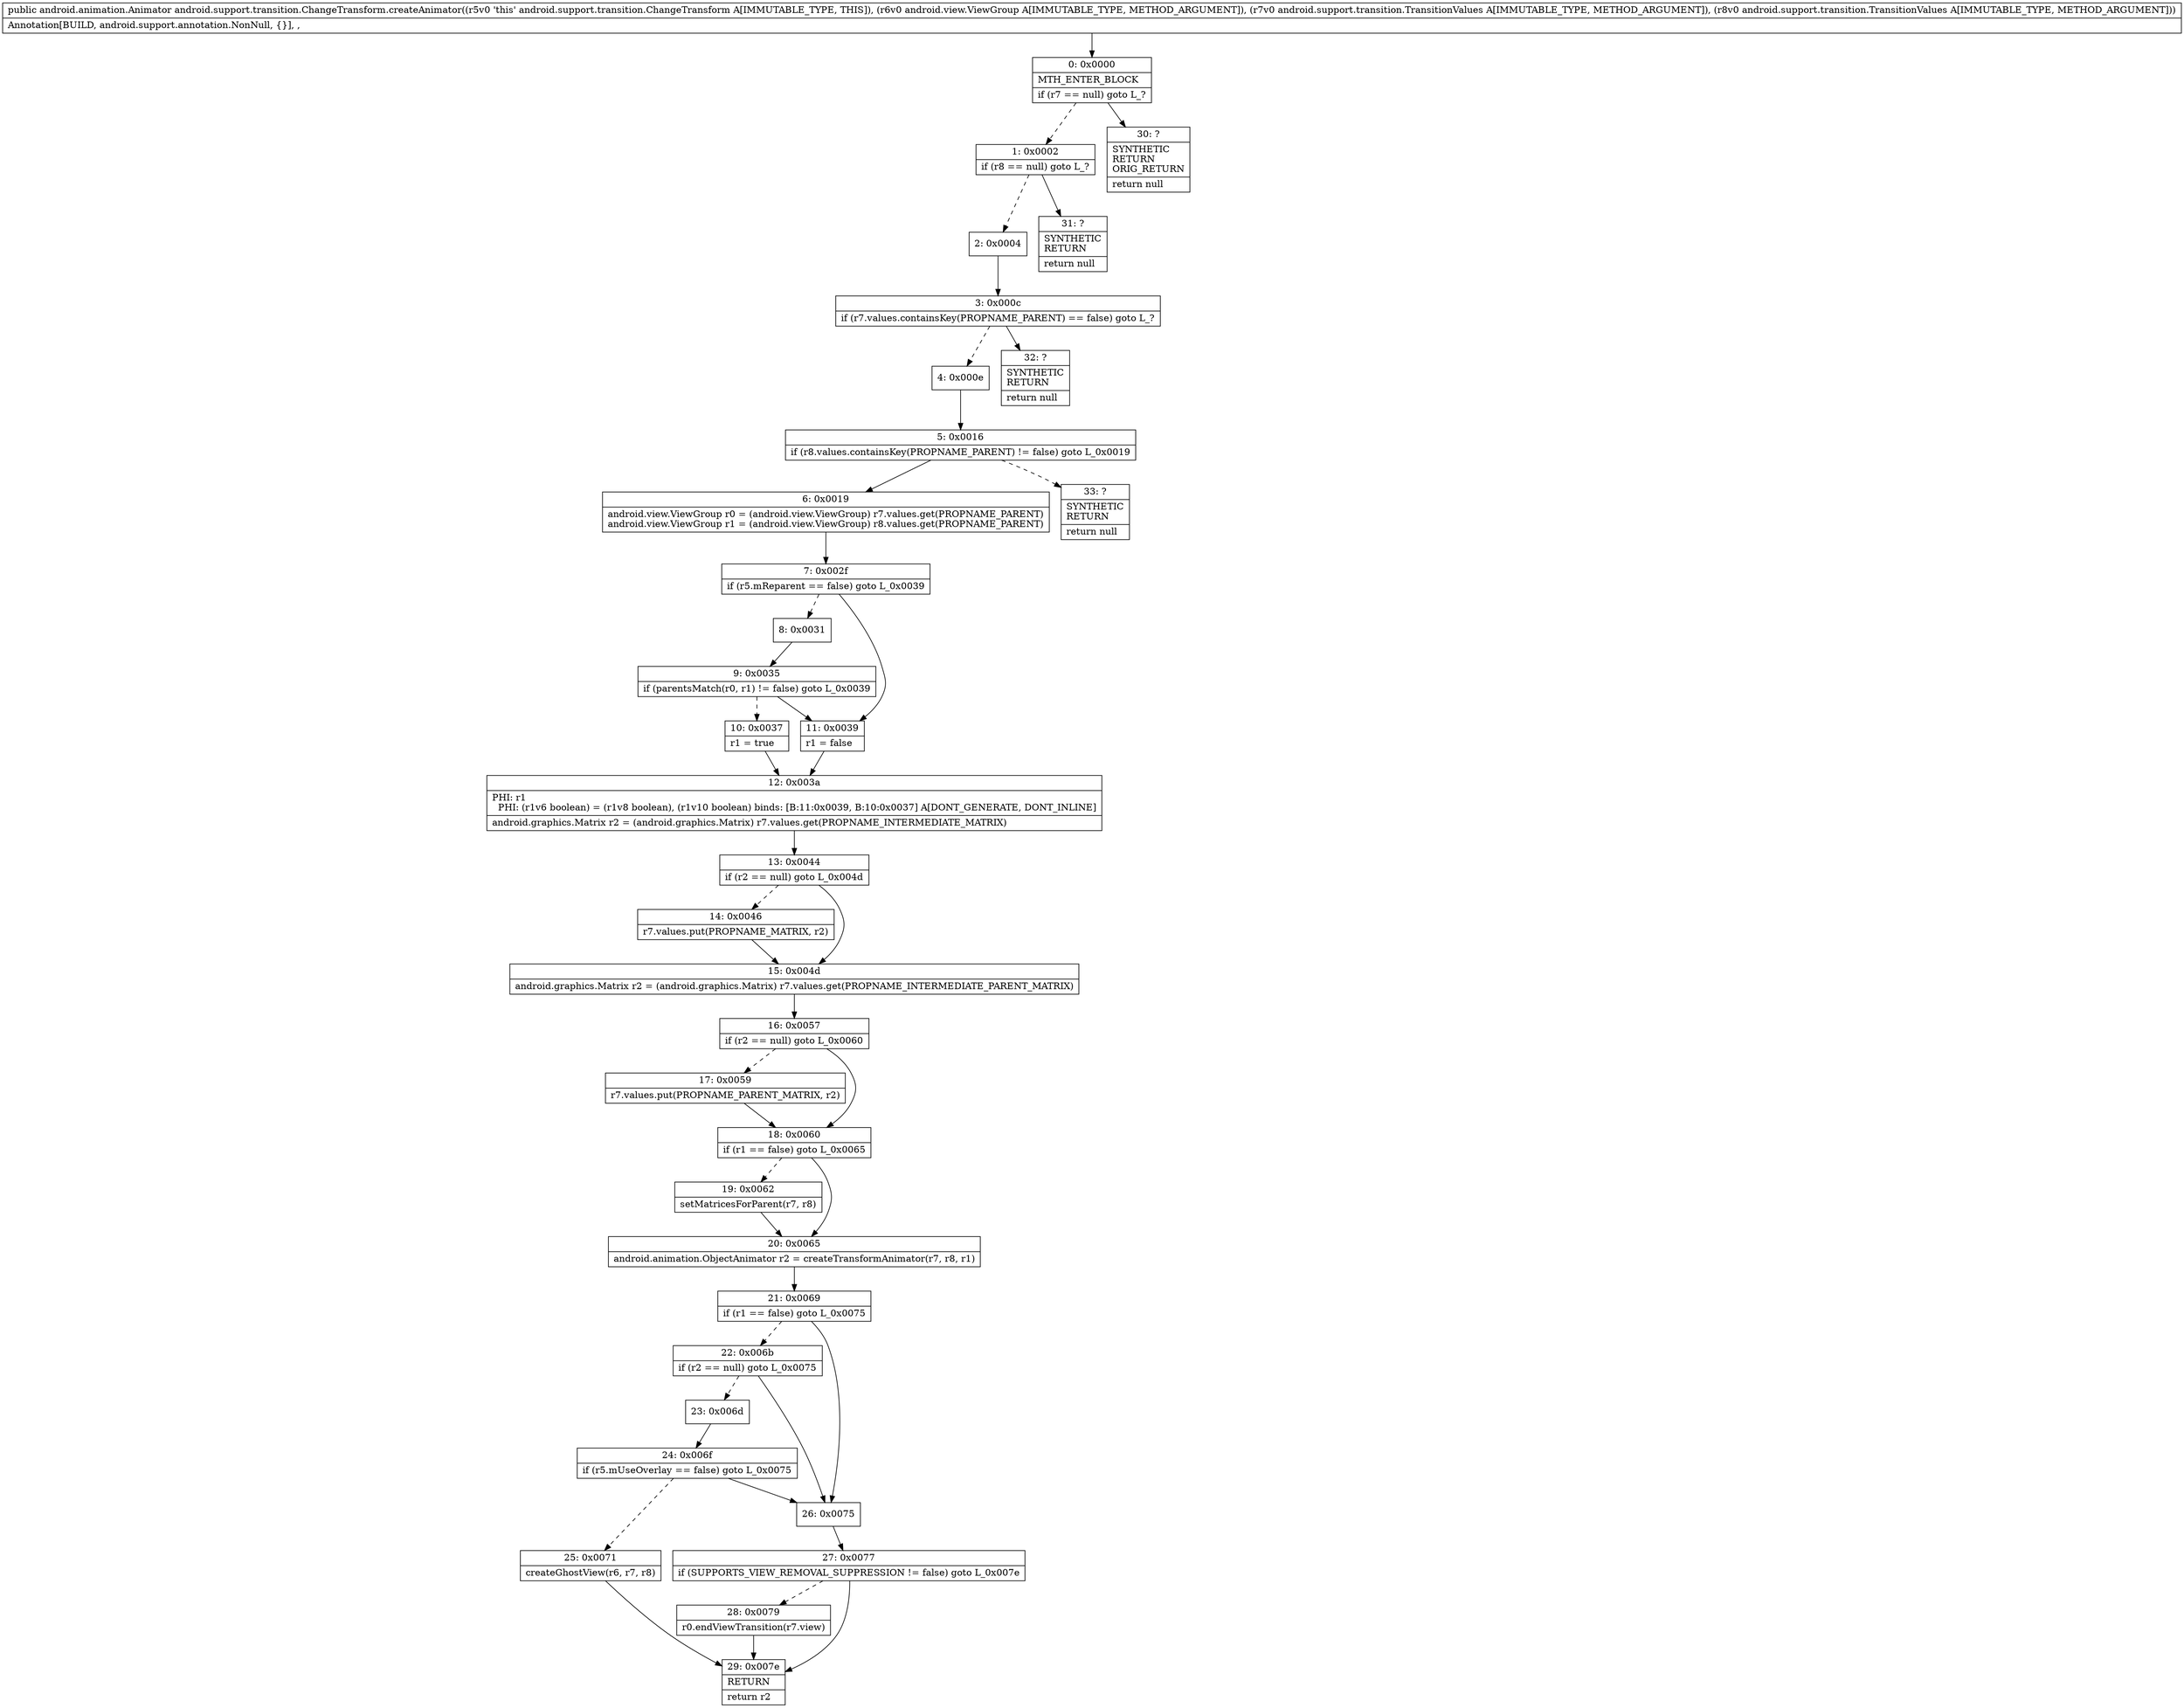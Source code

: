 digraph "CFG forandroid.support.transition.ChangeTransform.createAnimator(Landroid\/view\/ViewGroup;Landroid\/support\/transition\/TransitionValues;Landroid\/support\/transition\/TransitionValues;)Landroid\/animation\/Animator;" {
Node_0 [shape=record,label="{0\:\ 0x0000|MTH_ENTER_BLOCK\l|if (r7 == null) goto L_?\l}"];
Node_1 [shape=record,label="{1\:\ 0x0002|if (r8 == null) goto L_?\l}"];
Node_2 [shape=record,label="{2\:\ 0x0004}"];
Node_3 [shape=record,label="{3\:\ 0x000c|if (r7.values.containsKey(PROPNAME_PARENT) == false) goto L_?\l}"];
Node_4 [shape=record,label="{4\:\ 0x000e}"];
Node_5 [shape=record,label="{5\:\ 0x0016|if (r8.values.containsKey(PROPNAME_PARENT) != false) goto L_0x0019\l}"];
Node_6 [shape=record,label="{6\:\ 0x0019|android.view.ViewGroup r0 = (android.view.ViewGroup) r7.values.get(PROPNAME_PARENT)\landroid.view.ViewGroup r1 = (android.view.ViewGroup) r8.values.get(PROPNAME_PARENT)\l}"];
Node_7 [shape=record,label="{7\:\ 0x002f|if (r5.mReparent == false) goto L_0x0039\l}"];
Node_8 [shape=record,label="{8\:\ 0x0031}"];
Node_9 [shape=record,label="{9\:\ 0x0035|if (parentsMatch(r0, r1) != false) goto L_0x0039\l}"];
Node_10 [shape=record,label="{10\:\ 0x0037|r1 = true\l}"];
Node_11 [shape=record,label="{11\:\ 0x0039|r1 = false\l}"];
Node_12 [shape=record,label="{12\:\ 0x003a|PHI: r1 \l  PHI: (r1v6 boolean) = (r1v8 boolean), (r1v10 boolean) binds: [B:11:0x0039, B:10:0x0037] A[DONT_GENERATE, DONT_INLINE]\l|android.graphics.Matrix r2 = (android.graphics.Matrix) r7.values.get(PROPNAME_INTERMEDIATE_MATRIX)\l}"];
Node_13 [shape=record,label="{13\:\ 0x0044|if (r2 == null) goto L_0x004d\l}"];
Node_14 [shape=record,label="{14\:\ 0x0046|r7.values.put(PROPNAME_MATRIX, r2)\l}"];
Node_15 [shape=record,label="{15\:\ 0x004d|android.graphics.Matrix r2 = (android.graphics.Matrix) r7.values.get(PROPNAME_INTERMEDIATE_PARENT_MATRIX)\l}"];
Node_16 [shape=record,label="{16\:\ 0x0057|if (r2 == null) goto L_0x0060\l}"];
Node_17 [shape=record,label="{17\:\ 0x0059|r7.values.put(PROPNAME_PARENT_MATRIX, r2)\l}"];
Node_18 [shape=record,label="{18\:\ 0x0060|if (r1 == false) goto L_0x0065\l}"];
Node_19 [shape=record,label="{19\:\ 0x0062|setMatricesForParent(r7, r8)\l}"];
Node_20 [shape=record,label="{20\:\ 0x0065|android.animation.ObjectAnimator r2 = createTransformAnimator(r7, r8, r1)\l}"];
Node_21 [shape=record,label="{21\:\ 0x0069|if (r1 == false) goto L_0x0075\l}"];
Node_22 [shape=record,label="{22\:\ 0x006b|if (r2 == null) goto L_0x0075\l}"];
Node_23 [shape=record,label="{23\:\ 0x006d}"];
Node_24 [shape=record,label="{24\:\ 0x006f|if (r5.mUseOverlay == false) goto L_0x0075\l}"];
Node_25 [shape=record,label="{25\:\ 0x0071|createGhostView(r6, r7, r8)\l}"];
Node_26 [shape=record,label="{26\:\ 0x0075}"];
Node_27 [shape=record,label="{27\:\ 0x0077|if (SUPPORTS_VIEW_REMOVAL_SUPPRESSION != false) goto L_0x007e\l}"];
Node_28 [shape=record,label="{28\:\ 0x0079|r0.endViewTransition(r7.view)\l}"];
Node_29 [shape=record,label="{29\:\ 0x007e|RETURN\l|return r2\l}"];
Node_30 [shape=record,label="{30\:\ ?|SYNTHETIC\lRETURN\lORIG_RETURN\l|return null\l}"];
Node_31 [shape=record,label="{31\:\ ?|SYNTHETIC\lRETURN\l|return null\l}"];
Node_32 [shape=record,label="{32\:\ ?|SYNTHETIC\lRETURN\l|return null\l}"];
Node_33 [shape=record,label="{33\:\ ?|SYNTHETIC\lRETURN\l|return null\l}"];
MethodNode[shape=record,label="{public android.animation.Animator android.support.transition.ChangeTransform.createAnimator((r5v0 'this' android.support.transition.ChangeTransform A[IMMUTABLE_TYPE, THIS]), (r6v0 android.view.ViewGroup A[IMMUTABLE_TYPE, METHOD_ARGUMENT]), (r7v0 android.support.transition.TransitionValues A[IMMUTABLE_TYPE, METHOD_ARGUMENT]), (r8v0 android.support.transition.TransitionValues A[IMMUTABLE_TYPE, METHOD_ARGUMENT]))  | Annotation[BUILD, android.support.annotation.NonNull, \{\}], , \l}"];
MethodNode -> Node_0;
Node_0 -> Node_1[style=dashed];
Node_0 -> Node_30;
Node_1 -> Node_2[style=dashed];
Node_1 -> Node_31;
Node_2 -> Node_3;
Node_3 -> Node_4[style=dashed];
Node_3 -> Node_32;
Node_4 -> Node_5;
Node_5 -> Node_6;
Node_5 -> Node_33[style=dashed];
Node_6 -> Node_7;
Node_7 -> Node_8[style=dashed];
Node_7 -> Node_11;
Node_8 -> Node_9;
Node_9 -> Node_10[style=dashed];
Node_9 -> Node_11;
Node_10 -> Node_12;
Node_11 -> Node_12;
Node_12 -> Node_13;
Node_13 -> Node_14[style=dashed];
Node_13 -> Node_15;
Node_14 -> Node_15;
Node_15 -> Node_16;
Node_16 -> Node_17[style=dashed];
Node_16 -> Node_18;
Node_17 -> Node_18;
Node_18 -> Node_19[style=dashed];
Node_18 -> Node_20;
Node_19 -> Node_20;
Node_20 -> Node_21;
Node_21 -> Node_22[style=dashed];
Node_21 -> Node_26;
Node_22 -> Node_23[style=dashed];
Node_22 -> Node_26;
Node_23 -> Node_24;
Node_24 -> Node_25[style=dashed];
Node_24 -> Node_26;
Node_25 -> Node_29;
Node_26 -> Node_27;
Node_27 -> Node_28[style=dashed];
Node_27 -> Node_29;
Node_28 -> Node_29;
}

